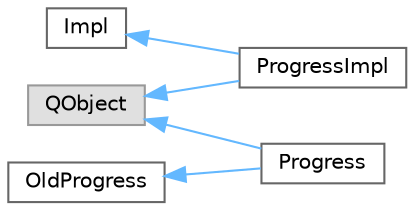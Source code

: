 digraph "Graphical Class Hierarchy"
{
 // LATEX_PDF_SIZE
  bgcolor="transparent";
  edge [fontname=Helvetica,fontsize=10,labelfontname=Helvetica,labelfontsize=10];
  node [fontname=Helvetica,fontsize=10,shape=box,height=0.2,width=0.4];
  rankdir="LR";
  Node0 [id="Node000000",label="Impl",height=0.2,width=0.4,color="grey40", fillcolor="white", style="filled",URL="$struct_impl.html",tooltip=" "];
  Node0 -> Node1 [id="edge7_Node000000_Node000001",dir="back",color="steelblue1",style="solid",tooltip=" "];
  Node1 [id="Node000001",label="ProgressImpl",height=0.2,width=0.4,color="grey40", fillcolor="white", style="filled",URL="$class_progress_impl.html",tooltip=" "];
  Node4 [id="Node000004",label="OldProgress",height=0.2,width=0.4,color="grey40", fillcolor="white", style="filled",URL="$class_old_progress.html",tooltip=" "];
  Node4 -> Node3 [id="edge8_Node000004_Node000003",dir="back",color="steelblue1",style="solid",tooltip=" "];
  Node3 [id="Node000003",label="Progress",height=0.2,width=0.4,color="grey40", fillcolor="white", style="filled",URL="$class_progress.html",tooltip=" "];
  Node2 [id="Node000002",label="QObject",height=0.2,width=0.4,color="grey60", fillcolor="#E0E0E0", style="filled",tooltip=" "];
  Node2 -> Node3 [id="edge9_Node000002_Node000003",dir="back",color="steelblue1",style="solid",tooltip=" "];
  Node2 -> Node1 [id="edge10_Node000002_Node000001",dir="back",color="steelblue1",style="solid",tooltip=" "];
}
